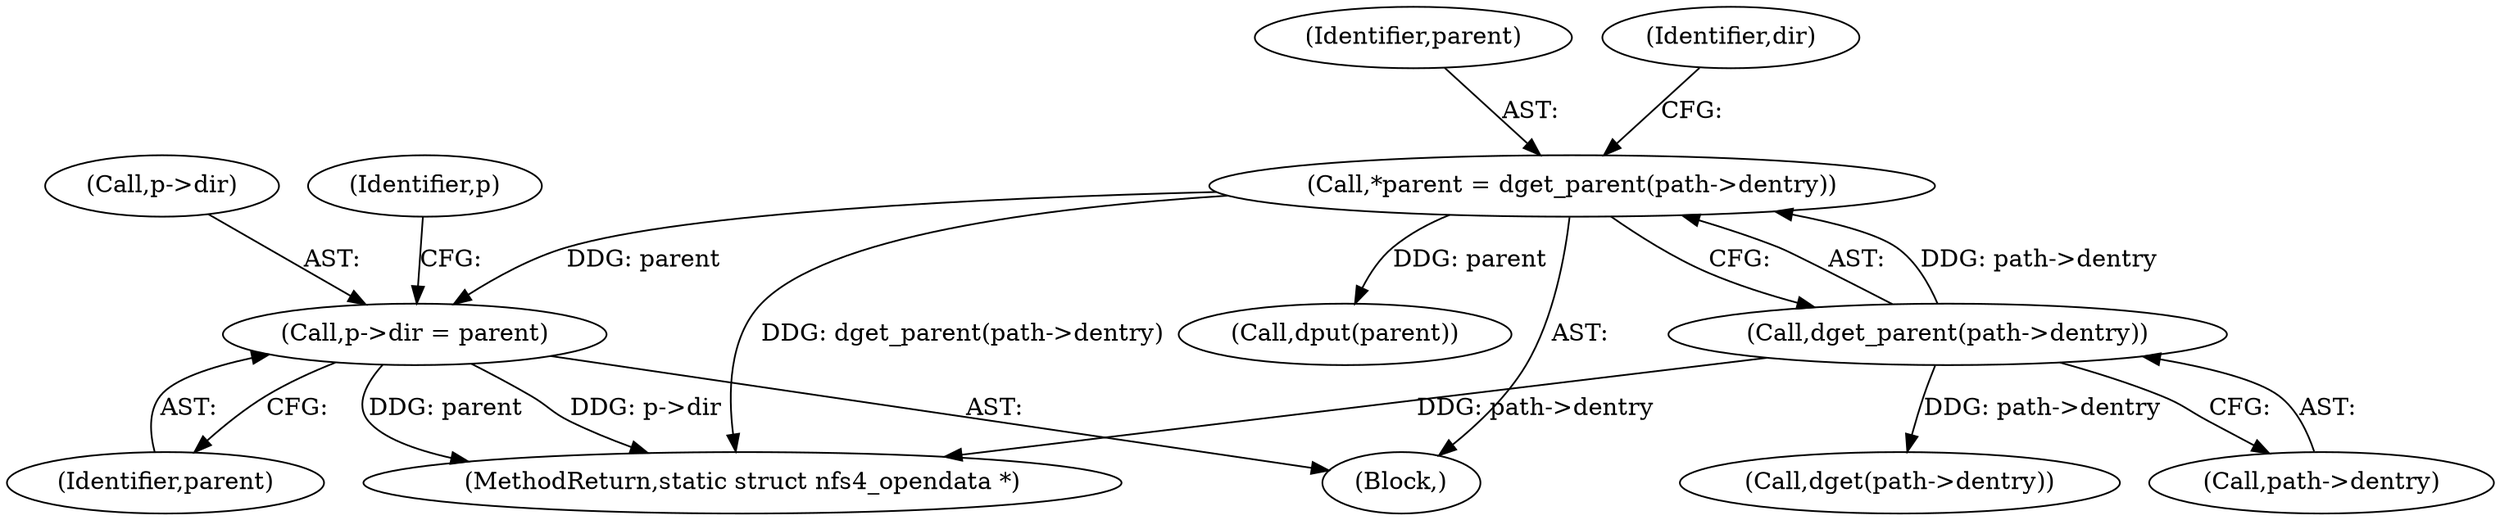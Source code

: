 digraph "0_linux_dc0b027dfadfcb8a5504f7d8052754bf8d501ab9_17@pointer" {
"1000177" [label="(Call,p->dir = parent)"];
"1000107" [label="(Call,*parent = dget_parent(path->dentry))"];
"1000109" [label="(Call,dget_parent(path->dentry))"];
"1000181" [label="(Identifier,parent)"];
"1000110" [label="(Call,path->dentry)"];
"1000177" [label="(Call,p->dir = parent)"];
"1000105" [label="(Block,)"];
"1000178" [label="(Call,p->dir)"];
"1000374" [label="(Call,dput(parent))"];
"1000173" [label="(Call,dget(path->dentry))"];
"1000184" [label="(Identifier,p)"];
"1000378" [label="(MethodReturn,static struct nfs4_opendata *)"];
"1000107" [label="(Call,*parent = dget_parent(path->dentry))"];
"1000108" [label="(Identifier,parent)"];
"1000115" [label="(Identifier,dir)"];
"1000109" [label="(Call,dget_parent(path->dentry))"];
"1000177" -> "1000105"  [label="AST: "];
"1000177" -> "1000181"  [label="CFG: "];
"1000178" -> "1000177"  [label="AST: "];
"1000181" -> "1000177"  [label="AST: "];
"1000184" -> "1000177"  [label="CFG: "];
"1000177" -> "1000378"  [label="DDG: p->dir"];
"1000177" -> "1000378"  [label="DDG: parent"];
"1000107" -> "1000177"  [label="DDG: parent"];
"1000107" -> "1000105"  [label="AST: "];
"1000107" -> "1000109"  [label="CFG: "];
"1000108" -> "1000107"  [label="AST: "];
"1000109" -> "1000107"  [label="AST: "];
"1000115" -> "1000107"  [label="CFG: "];
"1000107" -> "1000378"  [label="DDG: dget_parent(path->dentry)"];
"1000109" -> "1000107"  [label="DDG: path->dentry"];
"1000107" -> "1000374"  [label="DDG: parent"];
"1000109" -> "1000110"  [label="CFG: "];
"1000110" -> "1000109"  [label="AST: "];
"1000109" -> "1000378"  [label="DDG: path->dentry"];
"1000109" -> "1000173"  [label="DDG: path->dentry"];
}
